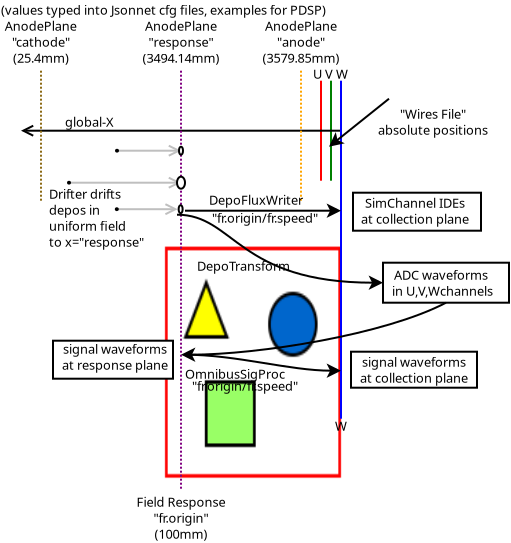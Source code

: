 <?xml version="1.0" encoding="UTF-8"?>
<dia:diagram xmlns:dia="http://www.lysator.liu.se/~alla/dia/">
  <dia:layer name="Background" visible="true" connectable="false"/>
  <dia:layer name="Background" visible="true" connectable="false"/>
  <dia:layer name="Background" visible="true" connectable="true"/>
  <dia:layer name="Background" visible="true" connectable="true"/>
  <dia:layer name="Background" visible="true" connectable="true"/>
  <dia:layer name="Background" visible="true" connectable="true"/>
  <dia:layer name="Background" visible="true" connectable="true"/>
  <dia:layer name="Background" visible="true" connectable="true" active="true">
    <dia:object type="Standard - Box" version="0" id="O0">
      <dia:attribute name="obj_pos">
        <dia:point val="20.6,10.1"/>
      </dia:attribute>
      <dia:attribute name="obj_bb">
        <dia:rectangle val="20.55,10.05;27.05,12.05"/>
      </dia:attribute>
      <dia:attribute name="elem_corner">
        <dia:point val="20.6,10.1"/>
      </dia:attribute>
      <dia:attribute name="elem_width">
        <dia:real val="6.4"/>
      </dia:attribute>
      <dia:attribute name="elem_height">
        <dia:real val="1.9"/>
      </dia:attribute>
      <dia:attribute name="show_background">
        <dia:boolean val="true"/>
      </dia:attribute>
    </dia:object>
    <dia:object type="Standard - Image" version="0" id="O1">
      <dia:attribute name="obj_pos">
        <dia:point val="11.2,12.8"/>
      </dia:attribute>
      <dia:attribute name="obj_bb">
        <dia:rectangle val="11.2,12.8;20,24.35"/>
      </dia:attribute>
      <dia:attribute name="elem_corner">
        <dia:point val="11.2,12.8"/>
      </dia:attribute>
      <dia:attribute name="elem_width">
        <dia:real val="8.8"/>
      </dia:attribute>
      <dia:attribute name="elem_height">
        <dia:real val="11.55"/>
      </dia:attribute>
      <dia:attribute name="draw_border">
        <dia:boolean val="false"/>
      </dia:attribute>
      <dia:attribute name="keep_aspect">
        <dia:boolean val="true"/>
      </dia:attribute>
      <dia:attribute name="file">
        <dia:string>#././pdsp-fr.png#</dia:string>
      </dia:attribute>
    </dia:object>
    <dia:object type="Standard - Line" version="0" id="O2">
      <dia:attribute name="obj_pos">
        <dia:point val="19,4.5"/>
      </dia:attribute>
      <dia:attribute name="obj_bb">
        <dia:rectangle val="18.95,4.45;19.05,9.55"/>
      </dia:attribute>
      <dia:attribute name="conn_endpoints">
        <dia:point val="19,4.5"/>
        <dia:point val="19,9.5"/>
      </dia:attribute>
      <dia:attribute name="numcp">
        <dia:int val="1"/>
      </dia:attribute>
      <dia:attribute name="line_color">
        <dia:color val="#ff0000ff"/>
      </dia:attribute>
    </dia:object>
    <dia:object type="Standard - Line" version="0" id="O3">
      <dia:attribute name="obj_pos">
        <dia:point val="19.5,4.5"/>
      </dia:attribute>
      <dia:attribute name="obj_bb">
        <dia:rectangle val="19.45,4.45;19.55,9.55"/>
      </dia:attribute>
      <dia:attribute name="conn_endpoints">
        <dia:point val="19.5,4.5"/>
        <dia:point val="19.5,9.5"/>
      </dia:attribute>
      <dia:attribute name="numcp">
        <dia:int val="1"/>
      </dia:attribute>
      <dia:attribute name="line_color">
        <dia:color val="#008000ff"/>
      </dia:attribute>
    </dia:object>
    <dia:object type="Standard - Line" version="0" id="O4">
      <dia:attribute name="obj_pos">
        <dia:point val="4,7"/>
      </dia:attribute>
      <dia:attribute name="obj_bb">
        <dia:rectangle val="3.95,6.669;20.05,7.331"/>
      </dia:attribute>
      <dia:attribute name="conn_endpoints">
        <dia:point val="4,7"/>
        <dia:point val="20,7"/>
      </dia:attribute>
      <dia:attribute name="numcp">
        <dia:int val="1"/>
      </dia:attribute>
      <dia:attribute name="start_arrow">
        <dia:enum val="1"/>
      </dia:attribute>
      <dia:attribute name="start_arrow_length">
        <dia:real val="0.5"/>
      </dia:attribute>
      <dia:attribute name="start_arrow_width">
        <dia:real val="0.5"/>
      </dia:attribute>
    </dia:object>
    <dia:object type="Standard - Line" version="0" id="O5">
      <dia:attribute name="obj_pos">
        <dia:point val="20,4.5"/>
      </dia:attribute>
      <dia:attribute name="obj_bb">
        <dia:rectangle val="19.95,4.45;20.05,21.45"/>
      </dia:attribute>
      <dia:attribute name="conn_endpoints">
        <dia:point val="20,4.5"/>
        <dia:point val="20,21.4"/>
      </dia:attribute>
      <dia:attribute name="numcp">
        <dia:int val="1"/>
      </dia:attribute>
      <dia:attribute name="line_color">
        <dia:color val="#0000ffff"/>
      </dia:attribute>
    </dia:object>
    <dia:object type="Standard - Line" version="0" id="O6">
      <dia:attribute name="obj_pos">
        <dia:point val="5,4"/>
      </dia:attribute>
      <dia:attribute name="obj_bb">
        <dia:rectangle val="4.95,3.95;5.05,10.55"/>
      </dia:attribute>
      <dia:attribute name="conn_endpoints">
        <dia:point val="5,4"/>
        <dia:point val="5,10.5"/>
      </dia:attribute>
      <dia:attribute name="numcp">
        <dia:int val="1"/>
      </dia:attribute>
      <dia:attribute name="line_color">
        <dia:color val="#8b6914ff"/>
      </dia:attribute>
      <dia:attribute name="line_style">
        <dia:enum val="4"/>
      </dia:attribute>
    </dia:object>
    <dia:object type="Standard - Line" version="0" id="O7">
      <dia:attribute name="obj_pos">
        <dia:point val="12,4"/>
      </dia:attribute>
      <dia:attribute name="obj_bb">
        <dia:rectangle val="11.95,3.95;12.05,25.05"/>
      </dia:attribute>
      <dia:attribute name="conn_endpoints">
        <dia:point val="12,4"/>
        <dia:point val="12,25"/>
      </dia:attribute>
      <dia:attribute name="numcp">
        <dia:int val="1"/>
      </dia:attribute>
      <dia:attribute name="line_color">
        <dia:color val="#800080ff"/>
      </dia:attribute>
      <dia:attribute name="line_style">
        <dia:enum val="4"/>
      </dia:attribute>
    </dia:object>
    <dia:object type="Standard - Line" version="0" id="O8">
      <dia:attribute name="obj_pos">
        <dia:point val="18,4"/>
      </dia:attribute>
      <dia:attribute name="obj_bb">
        <dia:rectangle val="17.95,3.95;18.05,10.55"/>
      </dia:attribute>
      <dia:attribute name="conn_endpoints">
        <dia:point val="18,4"/>
        <dia:point val="18,10.5"/>
      </dia:attribute>
      <dia:attribute name="numcp">
        <dia:int val="1"/>
      </dia:attribute>
      <dia:attribute name="line_color">
        <dia:color val="#ffa500ff"/>
      </dia:attribute>
      <dia:attribute name="line_style">
        <dia:enum val="4"/>
      </dia:attribute>
    </dia:object>
    <dia:object type="Standard - Text" version="1" id="O9">
      <dia:attribute name="obj_pos">
        <dia:point val="5,2"/>
      </dia:attribute>
      <dia:attribute name="obj_bb">
        <dia:rectangle val="3.104,1.405;6.896,3.752"/>
      </dia:attribute>
      <dia:attribute name="text">
        <dia:composite type="text">
          <dia:attribute name="string">
            <dia:string>#AnodePlane
"cathode"
(25.4mm)#</dia:string>
          </dia:attribute>
          <dia:attribute name="font">
            <dia:font family="sans" style="0" name="Helvetica"/>
          </dia:attribute>
          <dia:attribute name="height">
            <dia:real val="0.8"/>
          </dia:attribute>
          <dia:attribute name="pos">
            <dia:point val="5,2"/>
          </dia:attribute>
          <dia:attribute name="color">
            <dia:color val="#000000ff"/>
          </dia:attribute>
          <dia:attribute name="alignment">
            <dia:enum val="1"/>
          </dia:attribute>
        </dia:composite>
      </dia:attribute>
      <dia:attribute name="valign">
        <dia:enum val="3"/>
      </dia:attribute>
    </dia:object>
    <dia:object type="Standard - Text" version="1" id="O10">
      <dia:attribute name="obj_pos">
        <dia:point val="12,2"/>
      </dia:attribute>
      <dia:attribute name="obj_bb">
        <dia:rectangle val="9.804,1.405;14.196,3.752"/>
      </dia:attribute>
      <dia:attribute name="text">
        <dia:composite type="text">
          <dia:attribute name="string">
            <dia:string>#AnodePlane
"response"
(3494.14mm)#</dia:string>
          </dia:attribute>
          <dia:attribute name="font">
            <dia:font family="sans" style="0" name="Helvetica"/>
          </dia:attribute>
          <dia:attribute name="height">
            <dia:real val="0.8"/>
          </dia:attribute>
          <dia:attribute name="pos">
            <dia:point val="12,2"/>
          </dia:attribute>
          <dia:attribute name="color">
            <dia:color val="#000000ff"/>
          </dia:attribute>
          <dia:attribute name="alignment">
            <dia:enum val="1"/>
          </dia:attribute>
        </dia:composite>
      </dia:attribute>
      <dia:attribute name="valign">
        <dia:enum val="3"/>
      </dia:attribute>
    </dia:object>
    <dia:object type="Standard - Text" version="1" id="O11">
      <dia:attribute name="obj_pos">
        <dia:point val="18,2"/>
      </dia:attribute>
      <dia:attribute name="obj_bb">
        <dia:rectangle val="15.804,1.405;20.196,3.752"/>
      </dia:attribute>
      <dia:attribute name="text">
        <dia:composite type="text">
          <dia:attribute name="string">
            <dia:string>#AnodePlane
"anode"
(3579.85mm)#</dia:string>
          </dia:attribute>
          <dia:attribute name="font">
            <dia:font family="sans" style="0" name="Helvetica"/>
          </dia:attribute>
          <dia:attribute name="height">
            <dia:real val="0.8"/>
          </dia:attribute>
          <dia:attribute name="pos">
            <dia:point val="18,2"/>
          </dia:attribute>
          <dia:attribute name="color">
            <dia:color val="#000000ff"/>
          </dia:attribute>
          <dia:attribute name="alignment">
            <dia:enum val="1"/>
          </dia:attribute>
        </dia:composite>
      </dia:attribute>
      <dia:attribute name="valign">
        <dia:enum val="3"/>
      </dia:attribute>
    </dia:object>
    <dia:object type="Standard - Text" version="1" id="O12">
      <dia:attribute name="obj_pos">
        <dia:point val="18.6,4.4"/>
      </dia:attribute>
      <dia:attribute name="obj_bb">
        <dia:rectangle val="18.6,3.805;20.543,4.553"/>
      </dia:attribute>
      <dia:attribute name="text">
        <dia:composite type="text">
          <dia:attribute name="string">
            <dia:string>#U V W#</dia:string>
          </dia:attribute>
          <dia:attribute name="font">
            <dia:font family="sans" style="0" name="Helvetica"/>
          </dia:attribute>
          <dia:attribute name="height">
            <dia:real val="0.8"/>
          </dia:attribute>
          <dia:attribute name="pos">
            <dia:point val="18.6,4.4"/>
          </dia:attribute>
          <dia:attribute name="color">
            <dia:color val="#000000ff"/>
          </dia:attribute>
          <dia:attribute name="alignment">
            <dia:enum val="0"/>
          </dia:attribute>
        </dia:composite>
      </dia:attribute>
      <dia:attribute name="valign">
        <dia:enum val="3"/>
      </dia:attribute>
    </dia:object>
    <dia:object type="Standard - Text" version="1" id="O13">
      <dia:attribute name="obj_pos">
        <dia:point val="6.2,6.8"/>
      </dia:attribute>
      <dia:attribute name="obj_bb">
        <dia:rectangle val="6.2,6.205;8.793,6.952"/>
      </dia:attribute>
      <dia:attribute name="text">
        <dia:composite type="text">
          <dia:attribute name="string">
            <dia:string>#global-X#</dia:string>
          </dia:attribute>
          <dia:attribute name="font">
            <dia:font family="sans" style="0" name="Helvetica"/>
          </dia:attribute>
          <dia:attribute name="height">
            <dia:real val="0.8"/>
          </dia:attribute>
          <dia:attribute name="pos">
            <dia:point val="6.2,6.8"/>
          </dia:attribute>
          <dia:attribute name="color">
            <dia:color val="#000000ff"/>
          </dia:attribute>
          <dia:attribute name="alignment">
            <dia:enum val="0"/>
          </dia:attribute>
        </dia:composite>
      </dia:attribute>
      <dia:attribute name="valign">
        <dia:enum val="3"/>
      </dia:attribute>
    </dia:object>
    <dia:object type="Standard - Text" version="1" id="O14">
      <dia:attribute name="obj_pos">
        <dia:point val="12,25.8"/>
      </dia:attribute>
      <dia:attribute name="obj_bb">
        <dia:rectangle val="9.621,25.205;14.379,27.552"/>
      </dia:attribute>
      <dia:attribute name="text">
        <dia:composite type="text">
          <dia:attribute name="string">
            <dia:string>#Field Response
"fr.origin"
(100mm)#</dia:string>
          </dia:attribute>
          <dia:attribute name="font">
            <dia:font family="sans" style="0" name="Helvetica"/>
          </dia:attribute>
          <dia:attribute name="height">
            <dia:real val="0.8"/>
          </dia:attribute>
          <dia:attribute name="pos">
            <dia:point val="12,25.8"/>
          </dia:attribute>
          <dia:attribute name="color">
            <dia:color val="#000000ff"/>
          </dia:attribute>
          <dia:attribute name="alignment">
            <dia:enum val="1"/>
          </dia:attribute>
        </dia:composite>
      </dia:attribute>
      <dia:attribute name="valign">
        <dia:enum val="3"/>
      </dia:attribute>
    </dia:object>
    <dia:object type="Standard - Text" version="1" id="O15">
      <dia:attribute name="obj_pos">
        <dia:point val="24.6,6.4"/>
      </dia:attribute>
      <dia:attribute name="obj_bb">
        <dia:rectangle val="21.689,5.786;27.53,7.39"/>
      </dia:attribute>
      <dia:attribute name="text">
        <dia:composite type="text">
          <dia:attribute name="string">
            <dia:string>#"Wires File"
absolute positions#</dia:string>
          </dia:attribute>
          <dia:attribute name="font">
            <dia:font family="sans" style="0" name="Helvetica"/>
          </dia:attribute>
          <dia:attribute name="height">
            <dia:real val="0.8"/>
          </dia:attribute>
          <dia:attribute name="pos">
            <dia:point val="24.6,6.4"/>
          </dia:attribute>
          <dia:attribute name="color">
            <dia:color val="#000000ff"/>
          </dia:attribute>
          <dia:attribute name="alignment">
            <dia:enum val="1"/>
          </dia:attribute>
        </dia:composite>
      </dia:attribute>
      <dia:attribute name="valign">
        <dia:enum val="3"/>
      </dia:attribute>
    </dia:object>
    <dia:object type="Standard - Line" version="0" id="O16">
      <dia:attribute name="obj_pos">
        <dia:point val="22.4,5.4"/>
      </dia:attribute>
      <dia:attribute name="obj_bb">
        <dia:rectangle val="19.33,5.33;22.47,7.87"/>
      </dia:attribute>
      <dia:attribute name="conn_endpoints">
        <dia:point val="22.4,5.4"/>
        <dia:point val="19.4,7.8"/>
      </dia:attribute>
      <dia:attribute name="numcp">
        <dia:int val="1"/>
      </dia:attribute>
      <dia:attribute name="end_arrow">
        <dia:enum val="22"/>
      </dia:attribute>
      <dia:attribute name="end_arrow_length">
        <dia:real val="0.5"/>
      </dia:attribute>
      <dia:attribute name="end_arrow_width">
        <dia:real val="0.5"/>
      </dia:attribute>
    </dia:object>
    <dia:object type="Standard - Line" version="0" id="O17">
      <dia:attribute name="obj_pos">
        <dia:point val="6.4,9.6"/>
      </dia:attribute>
      <dia:attribute name="obj_bb">
        <dia:rectangle val="6.35,9.269;12.05,9.931"/>
      </dia:attribute>
      <dia:attribute name="conn_endpoints">
        <dia:point val="6.4,9.6"/>
        <dia:point val="12,9.6"/>
      </dia:attribute>
      <dia:attribute name="numcp">
        <dia:int val="1"/>
      </dia:attribute>
      <dia:attribute name="line_color">
        <dia:color val="#bfbfbfff"/>
      </dia:attribute>
      <dia:attribute name="end_arrow">
        <dia:enum val="1"/>
      </dia:attribute>
      <dia:attribute name="end_arrow_length">
        <dia:real val="0.5"/>
      </dia:attribute>
      <dia:attribute name="end_arrow_width">
        <dia:real val="0.5"/>
      </dia:attribute>
    </dia:object>
    <dia:object type="Standard - Line" version="0" id="O18">
      <dia:attribute name="obj_pos">
        <dia:point val="8.8,8"/>
      </dia:attribute>
      <dia:attribute name="obj_bb">
        <dia:rectangle val="8.75,7.669;12.05,8.331"/>
      </dia:attribute>
      <dia:attribute name="conn_endpoints">
        <dia:point val="8.8,8"/>
        <dia:point val="12,8"/>
      </dia:attribute>
      <dia:attribute name="numcp">
        <dia:int val="1"/>
      </dia:attribute>
      <dia:attribute name="line_color">
        <dia:color val="#bfbfbfff"/>
      </dia:attribute>
      <dia:attribute name="end_arrow">
        <dia:enum val="1"/>
      </dia:attribute>
      <dia:attribute name="end_arrow_length">
        <dia:real val="0.5"/>
      </dia:attribute>
      <dia:attribute name="end_arrow_width">
        <dia:real val="0.5"/>
      </dia:attribute>
    </dia:object>
    <dia:object type="Standard - Ellipse" version="0" id="O19">
      <dia:attribute name="obj_pos">
        <dia:point val="8.75,7.95"/>
      </dia:attribute>
      <dia:attribute name="obj_bb">
        <dia:rectangle val="8.7,7.9;8.9,8.1"/>
      </dia:attribute>
      <dia:attribute name="elem_corner">
        <dia:point val="8.75,7.95"/>
      </dia:attribute>
      <dia:attribute name="elem_width">
        <dia:real val="0.1"/>
      </dia:attribute>
      <dia:attribute name="elem_height">
        <dia:real val="0.1"/>
      </dia:attribute>
    </dia:object>
    <dia:object type="Standard - Ellipse" version="0" id="O20">
      <dia:attribute name="obj_pos">
        <dia:point val="6.35,9.55"/>
      </dia:attribute>
      <dia:attribute name="obj_bb">
        <dia:rectangle val="6.3,9.5;6.5,9.7"/>
      </dia:attribute>
      <dia:attribute name="elem_corner">
        <dia:point val="6.35,9.55"/>
      </dia:attribute>
      <dia:attribute name="elem_width">
        <dia:real val="0.1"/>
      </dia:attribute>
      <dia:attribute name="elem_height">
        <dia:real val="0.1"/>
      </dia:attribute>
    </dia:object>
    <dia:object type="Standard - Ellipse" version="0" id="O21">
      <dia:attribute name="obj_pos">
        <dia:point val="11.9,7.8"/>
      </dia:attribute>
      <dia:attribute name="obj_bb">
        <dia:rectangle val="11.85,7.75;12.15,8.25"/>
      </dia:attribute>
      <dia:attribute name="elem_corner">
        <dia:point val="11.9,7.8"/>
      </dia:attribute>
      <dia:attribute name="elem_width">
        <dia:real val="0.2"/>
      </dia:attribute>
      <dia:attribute name="elem_height">
        <dia:real val="0.4"/>
      </dia:attribute>
    </dia:object>
    <dia:object type="Standard - Ellipse" version="0" id="O22">
      <dia:attribute name="obj_pos">
        <dia:point val="11.8,9.3"/>
      </dia:attribute>
      <dia:attribute name="obj_bb">
        <dia:rectangle val="11.75,9.25;12.25,9.95"/>
      </dia:attribute>
      <dia:attribute name="elem_corner">
        <dia:point val="11.8,9.3"/>
      </dia:attribute>
      <dia:attribute name="elem_width">
        <dia:real val="0.4"/>
      </dia:attribute>
      <dia:attribute name="elem_height">
        <dia:real val="0.6"/>
      </dia:attribute>
    </dia:object>
    <dia:object type="Standard - Text" version="1" id="O23">
      <dia:attribute name="obj_pos">
        <dia:point val="5.4,10.4"/>
      </dia:attribute>
      <dia:attribute name="obj_bb">
        <dia:rectangle val="5.4,9.805;10.662,12.953"/>
      </dia:attribute>
      <dia:attribute name="text">
        <dia:composite type="text">
          <dia:attribute name="string">
            <dia:string>#Drifter drifts
depos in
uniform field
to x="response"#</dia:string>
          </dia:attribute>
          <dia:attribute name="font">
            <dia:font family="sans" style="0" name="Helvetica"/>
          </dia:attribute>
          <dia:attribute name="height">
            <dia:real val="0.8"/>
          </dia:attribute>
          <dia:attribute name="pos">
            <dia:point val="5.4,10.4"/>
          </dia:attribute>
          <dia:attribute name="color">
            <dia:color val="#000000ff"/>
          </dia:attribute>
          <dia:attribute name="alignment">
            <dia:enum val="0"/>
          </dia:attribute>
        </dia:composite>
      </dia:attribute>
      <dia:attribute name="valign">
        <dia:enum val="3"/>
      </dia:attribute>
    </dia:object>
    <dia:object type="Standard - Line" version="0" id="O24">
      <dia:attribute name="obj_pos">
        <dia:point val="8.782,10.925"/>
      </dia:attribute>
      <dia:attribute name="obj_bb">
        <dia:rectangle val="8.732,10.594;11.907,11.256"/>
      </dia:attribute>
      <dia:attribute name="conn_endpoints">
        <dia:point val="8.782,10.925"/>
        <dia:point val="11.857,10.925"/>
      </dia:attribute>
      <dia:attribute name="numcp">
        <dia:int val="1"/>
      </dia:attribute>
      <dia:attribute name="line_color">
        <dia:color val="#bfbfbfff"/>
      </dia:attribute>
      <dia:attribute name="end_arrow">
        <dia:enum val="1"/>
      </dia:attribute>
      <dia:attribute name="end_arrow_length">
        <dia:real val="0.5"/>
      </dia:attribute>
      <dia:attribute name="end_arrow_width">
        <dia:real val="0.5"/>
      </dia:attribute>
      <dia:connections>
        <dia:connection handle="1" to="O25" connection="8"/>
      </dia:connections>
    </dia:object>
    <dia:object type="Standard - Ellipse" version="0" id="O25">
      <dia:attribute name="obj_pos">
        <dia:point val="11.882,10.725"/>
      </dia:attribute>
      <dia:attribute name="obj_bb">
        <dia:rectangle val="11.832,10.675;12.132,11.175"/>
      </dia:attribute>
      <dia:attribute name="elem_corner">
        <dia:point val="11.882,10.725"/>
      </dia:attribute>
      <dia:attribute name="elem_width">
        <dia:real val="0.2"/>
      </dia:attribute>
      <dia:attribute name="elem_height">
        <dia:real val="0.4"/>
      </dia:attribute>
    </dia:object>
    <dia:object type="Standard - Ellipse" version="0" id="O26">
      <dia:attribute name="obj_pos">
        <dia:point val="8.74,10.874"/>
      </dia:attribute>
      <dia:attribute name="obj_bb">
        <dia:rectangle val="8.69,10.824;8.89,11.024"/>
      </dia:attribute>
      <dia:attribute name="elem_corner">
        <dia:point val="8.74,10.874"/>
      </dia:attribute>
      <dia:attribute name="elem_width">
        <dia:real val="0.1"/>
      </dia:attribute>
      <dia:attribute name="elem_height">
        <dia:real val="0.1"/>
      </dia:attribute>
    </dia:object>
    <dia:object type="Standard - Line" version="0" id="O27">
      <dia:attribute name="obj_pos">
        <dia:point val="12.2,11"/>
      </dia:attribute>
      <dia:attribute name="obj_bb">
        <dia:rectangle val="12.15,10.638;20.05,11.362"/>
      </dia:attribute>
      <dia:attribute name="conn_endpoints">
        <dia:point val="12.2,11"/>
        <dia:point val="20,11"/>
      </dia:attribute>
      <dia:attribute name="numcp">
        <dia:int val="1"/>
      </dia:attribute>
      <dia:attribute name="end_arrow">
        <dia:enum val="22"/>
      </dia:attribute>
      <dia:attribute name="end_arrow_length">
        <dia:real val="0.5"/>
      </dia:attribute>
      <dia:attribute name="end_arrow_width">
        <dia:real val="0.5"/>
      </dia:attribute>
    </dia:object>
    <dia:object type="Standard - Text" version="1" id="O28">
      <dia:attribute name="obj_pos">
        <dia:point val="23.7,11"/>
      </dia:attribute>
      <dia:attribute name="obj_bb">
        <dia:rectangle val="20.751,10.226;26.649,11.774"/>
      </dia:attribute>
      <dia:attribute name="text">
        <dia:composite type="text">
          <dia:attribute name="string">
            <dia:string>#SimChannel IDEs
at collection plane#</dia:string>
          </dia:attribute>
          <dia:attribute name="font">
            <dia:font family="sans" style="0" name="Helvetica"/>
          </dia:attribute>
          <dia:attribute name="height">
            <dia:real val="0.8"/>
          </dia:attribute>
          <dia:attribute name="pos">
            <dia:point val="23.7,10.821"/>
          </dia:attribute>
          <dia:attribute name="color">
            <dia:color val="#000000ff"/>
          </dia:attribute>
          <dia:attribute name="alignment">
            <dia:enum val="1"/>
          </dia:attribute>
        </dia:composite>
      </dia:attribute>
      <dia:attribute name="valign">
        <dia:enum val="2"/>
      </dia:attribute>
    </dia:object>
    <dia:object type="Standard - Text" version="1" id="O29">
      <dia:attribute name="obj_pos">
        <dia:point val="12.8,14"/>
      </dia:attribute>
      <dia:attribute name="obj_bb">
        <dia:rectangle val="12.8,13.405;17.67,14.152"/>
      </dia:attribute>
      <dia:attribute name="text">
        <dia:composite type="text">
          <dia:attribute name="string">
            <dia:string>#DepoTransform#</dia:string>
          </dia:attribute>
          <dia:attribute name="font">
            <dia:font family="sans" style="0" name="Helvetica"/>
          </dia:attribute>
          <dia:attribute name="height">
            <dia:real val="0.8"/>
          </dia:attribute>
          <dia:attribute name="pos">
            <dia:point val="12.8,14"/>
          </dia:attribute>
          <dia:attribute name="color">
            <dia:color val="#000000ff"/>
          </dia:attribute>
          <dia:attribute name="alignment">
            <dia:enum val="0"/>
          </dia:attribute>
        </dia:composite>
      </dia:attribute>
      <dia:attribute name="valign">
        <dia:enum val="3"/>
      </dia:attribute>
    </dia:object>
    <dia:object type="Standard - Text" version="1" id="O30">
      <dia:attribute name="obj_pos">
        <dia:point val="15.75,10.7"/>
      </dia:attribute>
      <dia:attribute name="obj_bb">
        <dia:rectangle val="13.264,10.105;18.236,10.852"/>
      </dia:attribute>
      <dia:attribute name="text">
        <dia:composite type="text">
          <dia:attribute name="string">
            <dia:string>#DepoFluxWriter#</dia:string>
          </dia:attribute>
          <dia:attribute name="font">
            <dia:font family="sans" style="0" name="Helvetica"/>
          </dia:attribute>
          <dia:attribute name="height">
            <dia:real val="0.8"/>
          </dia:attribute>
          <dia:attribute name="pos">
            <dia:point val="15.75,10.7"/>
          </dia:attribute>
          <dia:attribute name="color">
            <dia:color val="#000000ff"/>
          </dia:attribute>
          <dia:attribute name="alignment">
            <dia:enum val="1"/>
          </dia:attribute>
        </dia:composite>
      </dia:attribute>
      <dia:attribute name="valign">
        <dia:enum val="3"/>
      </dia:attribute>
    </dia:object>
    <dia:object type="Standard - Text" version="1" id="O31">
      <dia:attribute name="obj_pos">
        <dia:point val="12.2,19.4"/>
      </dia:attribute>
      <dia:attribute name="obj_bb">
        <dia:rectangle val="12.2,18.805;17.418,19.552"/>
      </dia:attribute>
      <dia:attribute name="text">
        <dia:composite type="text">
          <dia:attribute name="string">
            <dia:string>#OmnibusSigProc#</dia:string>
          </dia:attribute>
          <dia:attribute name="font">
            <dia:font family="sans" style="0" name="Helvetica"/>
          </dia:attribute>
          <dia:attribute name="height">
            <dia:real val="0.8"/>
          </dia:attribute>
          <dia:attribute name="pos">
            <dia:point val="12.2,19.4"/>
          </dia:attribute>
          <dia:attribute name="color">
            <dia:color val="#000000ff"/>
          </dia:attribute>
          <dia:attribute name="alignment">
            <dia:enum val="0"/>
          </dia:attribute>
        </dia:composite>
      </dia:attribute>
      <dia:attribute name="valign">
        <dia:enum val="3"/>
      </dia:attribute>
    </dia:object>
    <dia:object type="Standard - Box" version="0" id="O32">
      <dia:attribute name="obj_pos">
        <dia:point val="22.1,13.6"/>
      </dia:attribute>
      <dia:attribute name="obj_bb">
        <dia:rectangle val="22.05,13.55;28.45,15.65"/>
      </dia:attribute>
      <dia:attribute name="elem_corner">
        <dia:point val="22.1,13.6"/>
      </dia:attribute>
      <dia:attribute name="elem_width">
        <dia:real val="6.3"/>
      </dia:attribute>
      <dia:attribute name="elem_height">
        <dia:real val="2"/>
      </dia:attribute>
      <dia:attribute name="show_background">
        <dia:boolean val="true"/>
      </dia:attribute>
    </dia:object>
    <dia:object type="Standard - Text" version="1" id="O33">
      <dia:attribute name="obj_pos">
        <dia:point val="25,14.6"/>
      </dia:attribute>
      <dia:attribute name="obj_bb">
        <dia:rectangle val="22.102,13.826;27.898,15.374"/>
      </dia:attribute>
      <dia:attribute name="text">
        <dia:composite type="text">
          <dia:attribute name="string">
            <dia:string>#ADC waveforms
 in U,V,Wchannels#</dia:string>
          </dia:attribute>
          <dia:attribute name="font">
            <dia:font family="sans" style="0" name="Helvetica"/>
          </dia:attribute>
          <dia:attribute name="height">
            <dia:real val="0.8"/>
          </dia:attribute>
          <dia:attribute name="pos">
            <dia:point val="25,14.421"/>
          </dia:attribute>
          <dia:attribute name="color">
            <dia:color val="#000000ff"/>
          </dia:attribute>
          <dia:attribute name="alignment">
            <dia:enum val="1"/>
          </dia:attribute>
        </dia:composite>
      </dia:attribute>
      <dia:attribute name="valign">
        <dia:enum val="2"/>
      </dia:attribute>
    </dia:object>
    <dia:object type="Standard - Box" version="0" id="O34">
      <dia:attribute name="obj_pos">
        <dia:point val="20.5,18.05"/>
      </dia:attribute>
      <dia:attribute name="obj_bb">
        <dia:rectangle val="20.45,18;26.85,19.9"/>
      </dia:attribute>
      <dia:attribute name="elem_corner">
        <dia:point val="20.5,18.05"/>
      </dia:attribute>
      <dia:attribute name="elem_width">
        <dia:real val="6.3"/>
      </dia:attribute>
      <dia:attribute name="elem_height">
        <dia:real val="1.8"/>
      </dia:attribute>
      <dia:attribute name="show_background">
        <dia:boolean val="true"/>
      </dia:attribute>
    </dia:object>
    <dia:object type="Standard - Text" version="1" id="O35">
      <dia:attribute name="obj_pos">
        <dia:point val="23.65,18.95"/>
      </dia:attribute>
      <dia:attribute name="obj_bb">
        <dia:rectangle val="20.701,18.176;26.599,19.724"/>
      </dia:attribute>
      <dia:attribute name="text">
        <dia:composite type="text">
          <dia:attribute name="string">
            <dia:string>#signal waveforms
at collection plane#</dia:string>
          </dia:attribute>
          <dia:attribute name="font">
            <dia:font family="sans" style="0" name="Helvetica"/>
          </dia:attribute>
          <dia:attribute name="height">
            <dia:real val="0.8"/>
          </dia:attribute>
          <dia:attribute name="pos">
            <dia:point val="23.65,18.771"/>
          </dia:attribute>
          <dia:attribute name="color">
            <dia:color val="#000000ff"/>
          </dia:attribute>
          <dia:attribute name="alignment">
            <dia:enum val="1"/>
          </dia:attribute>
        </dia:composite>
      </dia:attribute>
      <dia:attribute name="valign">
        <dia:enum val="2"/>
      </dia:attribute>
      <dia:connections>
        <dia:connection handle="0" to="O34" connection="8"/>
      </dia:connections>
    </dia:object>
    <dia:object type="Standard - Box" version="0" id="O36">
      <dia:attribute name="obj_pos">
        <dia:point val="5.6,17.5"/>
      </dia:attribute>
      <dia:attribute name="obj_bb">
        <dia:rectangle val="5.55,17.45;11.65,19.45"/>
      </dia:attribute>
      <dia:attribute name="elem_corner">
        <dia:point val="5.6,17.5"/>
      </dia:attribute>
      <dia:attribute name="elem_width">
        <dia:real val="6.0"/>
      </dia:attribute>
      <dia:attribute name="elem_height">
        <dia:real val="1.9"/>
      </dia:attribute>
      <dia:attribute name="show_background">
        <dia:boolean val="true"/>
      </dia:attribute>
    </dia:object>
    <dia:object type="Standard - Text" version="1" id="O37">
      <dia:attribute name="obj_pos">
        <dia:point val="8.7,18.3"/>
      </dia:attribute>
      <dia:attribute name="obj_bb">
        <dia:rectangle val="5.832,17.526;11.568,19.074"/>
      </dia:attribute>
      <dia:attribute name="text">
        <dia:composite type="text">
          <dia:attribute name="string">
            <dia:string>#signal waveforms
at response plane#</dia:string>
          </dia:attribute>
          <dia:attribute name="font">
            <dia:font family="sans" style="0" name="Helvetica"/>
          </dia:attribute>
          <dia:attribute name="height">
            <dia:real val="0.8"/>
          </dia:attribute>
          <dia:attribute name="pos">
            <dia:point val="8.7,18.121"/>
          </dia:attribute>
          <dia:attribute name="color">
            <dia:color val="#000000ff"/>
          </dia:attribute>
          <dia:attribute name="alignment">
            <dia:enum val="1"/>
          </dia:attribute>
        </dia:composite>
      </dia:attribute>
      <dia:attribute name="valign">
        <dia:enum val="2"/>
      </dia:attribute>
    </dia:object>
    <dia:object type="Standard - Text" version="1" id="O38">
      <dia:attribute name="obj_pos">
        <dia:point val="20,22"/>
      </dia:attribute>
      <dia:attribute name="obj_bb">
        <dia:rectangle val="19.684,21.405;20.316,22.152"/>
      </dia:attribute>
      <dia:attribute name="text">
        <dia:composite type="text">
          <dia:attribute name="string">
            <dia:string>#W#</dia:string>
          </dia:attribute>
          <dia:attribute name="font">
            <dia:font family="sans" style="0" name="Helvetica"/>
          </dia:attribute>
          <dia:attribute name="height">
            <dia:real val="0.8"/>
          </dia:attribute>
          <dia:attribute name="pos">
            <dia:point val="20,22"/>
          </dia:attribute>
          <dia:attribute name="color">
            <dia:color val="#000000ff"/>
          </dia:attribute>
          <dia:attribute name="alignment">
            <dia:enum val="1"/>
          </dia:attribute>
        </dia:composite>
      </dia:attribute>
      <dia:attribute name="valign">
        <dia:enum val="3"/>
      </dia:attribute>
    </dia:object>
    <dia:object type="Standard - Text" version="1" id="O39">
      <dia:attribute name="obj_pos">
        <dia:point val="3,1.2"/>
      </dia:attribute>
      <dia:attribute name="obj_bb">
        <dia:rectangle val="3,0.605;20.773,1.353"/>
      </dia:attribute>
      <dia:attribute name="text">
        <dia:composite type="text">
          <dia:attribute name="string">
            <dia:string>#(values typed into Jsonnet cfg files, examples for PDSP)#</dia:string>
          </dia:attribute>
          <dia:attribute name="font">
            <dia:font family="sans" style="0" name="Helvetica"/>
          </dia:attribute>
          <dia:attribute name="height">
            <dia:real val="0.8"/>
          </dia:attribute>
          <dia:attribute name="pos">
            <dia:point val="3,1.2"/>
          </dia:attribute>
          <dia:attribute name="color">
            <dia:color val="#000000ff"/>
          </dia:attribute>
          <dia:attribute name="alignment">
            <dia:enum val="0"/>
          </dia:attribute>
        </dia:composite>
      </dia:attribute>
      <dia:attribute name="valign">
        <dia:enum val="3"/>
      </dia:attribute>
    </dia:object>
    <dia:object type="Standard - Text" version="1" id="O40">
      <dia:attribute name="obj_pos">
        <dia:point val="15.2,20"/>
      </dia:attribute>
      <dia:attribute name="obj_bb">
        <dia:rectangle val="12.285,19.405;18.115,20.152"/>
      </dia:attribute>
      <dia:attribute name="text">
        <dia:composite type="text">
          <dia:attribute name="string">
            <dia:string>#"fr.origin/fr.speed"#</dia:string>
          </dia:attribute>
          <dia:attribute name="font">
            <dia:font family="sans" style="0" name="Helvetica"/>
          </dia:attribute>
          <dia:attribute name="height">
            <dia:real val="0.8"/>
          </dia:attribute>
          <dia:attribute name="pos">
            <dia:point val="15.2,20"/>
          </dia:attribute>
          <dia:attribute name="color">
            <dia:color val="#000000ff"/>
          </dia:attribute>
          <dia:attribute name="alignment">
            <dia:enum val="1"/>
          </dia:attribute>
        </dia:composite>
      </dia:attribute>
      <dia:attribute name="valign">
        <dia:enum val="3"/>
      </dia:attribute>
    </dia:object>
    <dia:object type="Standard - BezierLine" version="0" id="O41">
      <dia:attribute name="obj_pos">
        <dia:point val="25.25,15.6"/>
      </dia:attribute>
      <dia:attribute name="obj_bb">
        <dia:rectangle val="12,15.533;25.317,18.562"/>
      </dia:attribute>
      <dia:attribute name="bez_points">
        <dia:point val="25.25,15.6"/>
        <dia:point val="22.2,17.2"/>
        <dia:point val="15.868,18.2"/>
        <dia:point val="12,18.2"/>
      </dia:attribute>
      <dia:attribute name="corner_types">
        <dia:enum val="0"/>
        <dia:enum val="0"/>
      </dia:attribute>
      <dia:attribute name="end_arrow">
        <dia:enum val="22"/>
      </dia:attribute>
      <dia:attribute name="end_arrow_length">
        <dia:real val="0.5"/>
      </dia:attribute>
      <dia:attribute name="end_arrow_width">
        <dia:real val="0.5"/>
      </dia:attribute>
      <dia:connections>
        <dia:connection handle="0" to="O32" connection="6"/>
      </dia:connections>
    </dia:object>
    <dia:object type="Standard - BezierLine" version="0" id="O42">
      <dia:attribute name="obj_pos">
        <dia:point val="11.8,11.2"/>
      </dia:attribute>
      <dia:attribute name="obj_bb">
        <dia:rectangle val="11.75,11.15;22.1,14.962"/>
      </dia:attribute>
      <dia:attribute name="bez_points">
        <dia:point val="11.8,11.2"/>
        <dia:point val="14.688,11.2"/>
        <dia:point val="14.8,14.6"/>
        <dia:point val="22.1,14.6"/>
      </dia:attribute>
      <dia:attribute name="corner_types">
        <dia:enum val="0"/>
        <dia:enum val="0"/>
      </dia:attribute>
      <dia:attribute name="end_arrow">
        <dia:enum val="22"/>
      </dia:attribute>
      <dia:attribute name="end_arrow_length">
        <dia:real val="0.5"/>
      </dia:attribute>
      <dia:attribute name="end_arrow_width">
        <dia:real val="0.5"/>
      </dia:attribute>
      <dia:connections>
        <dia:connection handle="3" to="O32" connection="3"/>
      </dia:connections>
    </dia:object>
    <dia:object type="Standard - Text" version="1" id="O43">
      <dia:attribute name="obj_pos">
        <dia:point val="16.2,11.6"/>
      </dia:attribute>
      <dia:attribute name="obj_bb">
        <dia:rectangle val="13.285,10.986;19.134,11.79"/>
      </dia:attribute>
      <dia:attribute name="text">
        <dia:composite type="text">
          <dia:attribute name="string">
            <dia:string>#"fr.origin/fr.speed"#</dia:string>
          </dia:attribute>
          <dia:attribute name="font">
            <dia:font family="sans" style="0" name="Helvetica"/>
          </dia:attribute>
          <dia:attribute name="height">
            <dia:real val="0.8"/>
          </dia:attribute>
          <dia:attribute name="pos">
            <dia:point val="16.2,11.6"/>
          </dia:attribute>
          <dia:attribute name="color">
            <dia:color val="#000000ff"/>
          </dia:attribute>
          <dia:attribute name="alignment">
            <dia:enum val="1"/>
          </dia:attribute>
        </dia:composite>
      </dia:attribute>
      <dia:attribute name="valign">
        <dia:enum val="3"/>
      </dia:attribute>
    </dia:object>
    <dia:object type="Standard - BezierLine" version="0" id="O44">
      <dia:attribute name="obj_pos">
        <dia:point val="12.2,18.2"/>
      </dia:attribute>
      <dia:attribute name="obj_bb">
        <dia:rectangle val="12.15,18.15;20,19.362"/>
      </dia:attribute>
      <dia:attribute name="bez_points">
        <dia:point val="12.2,18.2"/>
        <dia:point val="14.79,18.2"/>
        <dia:point val="17.41,19"/>
        <dia:point val="20,19"/>
      </dia:attribute>
      <dia:attribute name="corner_types">
        <dia:enum val="0"/>
        <dia:enum val="0"/>
      </dia:attribute>
      <dia:attribute name="end_arrow">
        <dia:enum val="22"/>
      </dia:attribute>
      <dia:attribute name="end_arrow_length">
        <dia:real val="0.5"/>
      </dia:attribute>
      <dia:attribute name="end_arrow_width">
        <dia:real val="0.5"/>
      </dia:attribute>
    </dia:object>
    <dia:object type="Standard - Text" version="1" id="O45">
      <dia:attribute name="obj_pos">
        <dia:point val="26.05,7.55"/>
      </dia:attribute>
      <dia:attribute name="obj_bb">
        <dia:rectangle val="26.05,6.955;26.05,7.702"/>
      </dia:attribute>
      <dia:attribute name="text">
        <dia:composite type="text">
          <dia:attribute name="string">
            <dia:string>##</dia:string>
          </dia:attribute>
          <dia:attribute name="font">
            <dia:font family="sans" style="0" name="Helvetica"/>
          </dia:attribute>
          <dia:attribute name="height">
            <dia:real val="0.8"/>
          </dia:attribute>
          <dia:attribute name="pos">
            <dia:point val="26.05,7.55"/>
          </dia:attribute>
          <dia:attribute name="color">
            <dia:color val="#000000ff"/>
          </dia:attribute>
          <dia:attribute name="alignment">
            <dia:enum val="0"/>
          </dia:attribute>
        </dia:composite>
      </dia:attribute>
      <dia:attribute name="valign">
        <dia:enum val="3"/>
      </dia:attribute>
    </dia:object>
  </dia:layer>
</dia:diagram>
